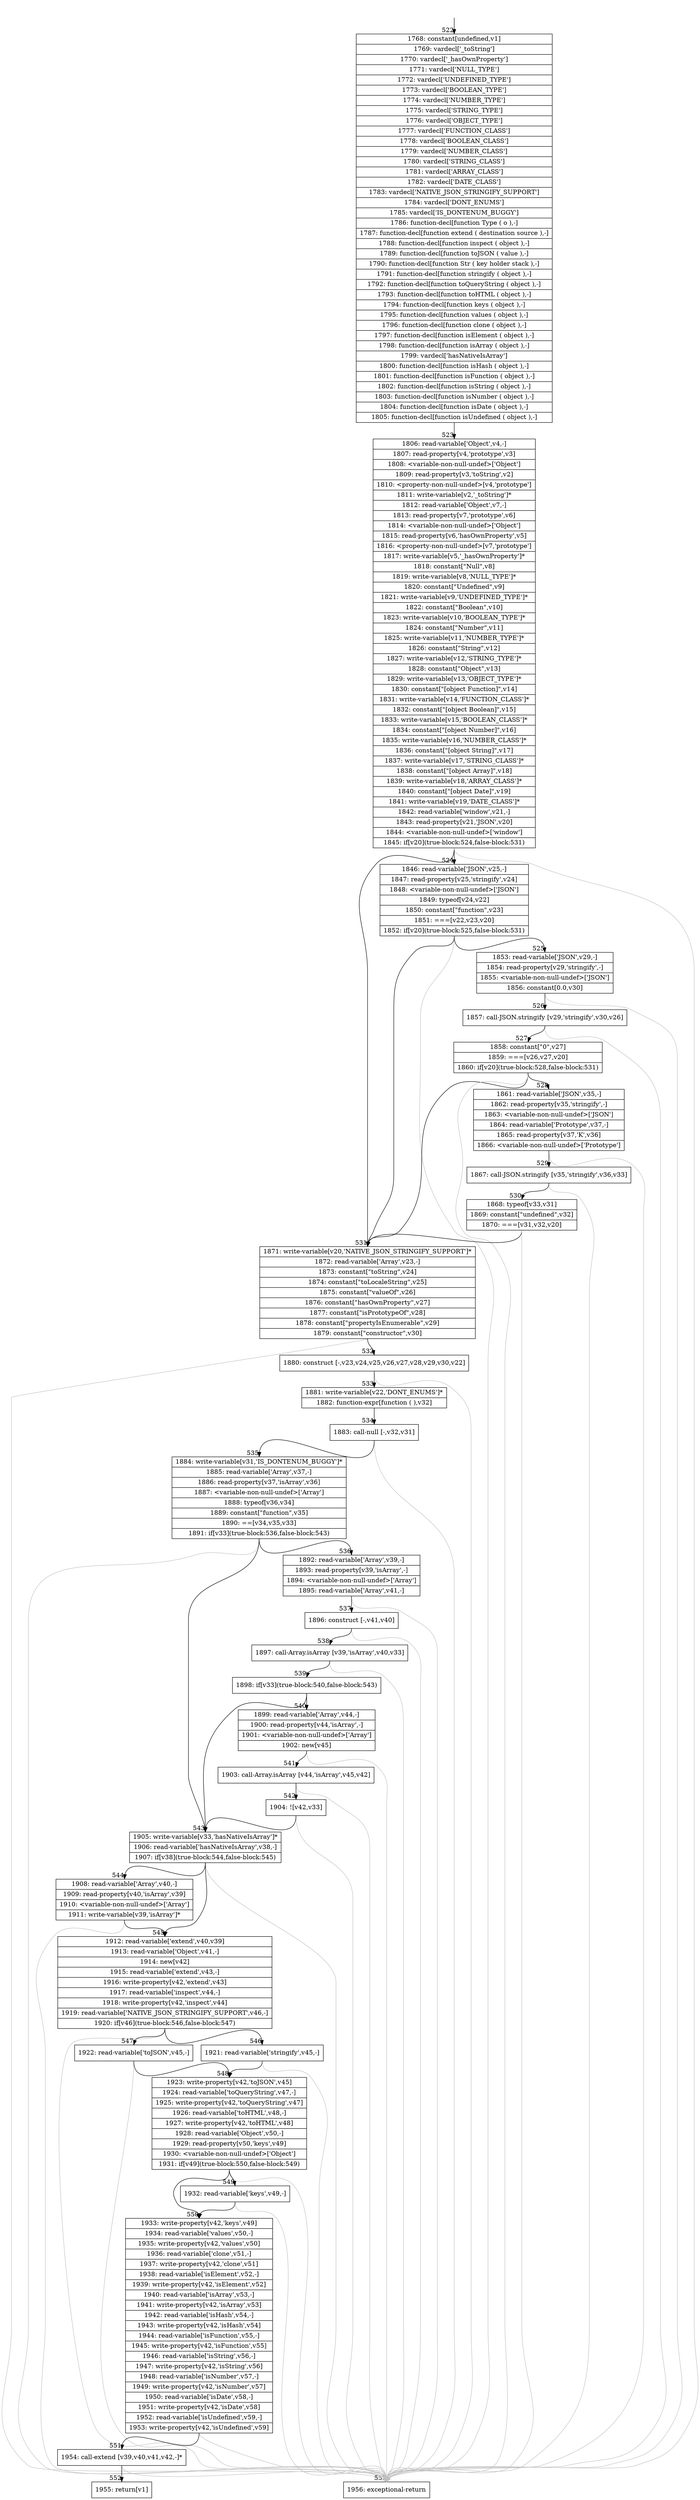 digraph {
rankdir="TD"
BB_entry18[shape=none,label=""];
BB_entry18 -> BB522 [tailport=s, headport=n, headlabel="    522"]
BB522 [shape=record label="{1768: constant[undefined,v1]|1769: vardecl['_toString']|1770: vardecl['_hasOwnProperty']|1771: vardecl['NULL_TYPE']|1772: vardecl['UNDEFINED_TYPE']|1773: vardecl['BOOLEAN_TYPE']|1774: vardecl['NUMBER_TYPE']|1775: vardecl['STRING_TYPE']|1776: vardecl['OBJECT_TYPE']|1777: vardecl['FUNCTION_CLASS']|1778: vardecl['BOOLEAN_CLASS']|1779: vardecl['NUMBER_CLASS']|1780: vardecl['STRING_CLASS']|1781: vardecl['ARRAY_CLASS']|1782: vardecl['DATE_CLASS']|1783: vardecl['NATIVE_JSON_STRINGIFY_SUPPORT']|1784: vardecl['DONT_ENUMS']|1785: vardecl['IS_DONTENUM_BUGGY']|1786: function-decl[function Type ( o ),-]|1787: function-decl[function extend ( destination source ),-]|1788: function-decl[function inspect ( object ),-]|1789: function-decl[function toJSON ( value ),-]|1790: function-decl[function Str ( key holder stack ),-]|1791: function-decl[function stringify ( object ),-]|1792: function-decl[function toQueryString ( object ),-]|1793: function-decl[function toHTML ( object ),-]|1794: function-decl[function keys ( object ),-]|1795: function-decl[function values ( object ),-]|1796: function-decl[function clone ( object ),-]|1797: function-decl[function isElement ( object ),-]|1798: function-decl[function isArray ( object ),-]|1799: vardecl['hasNativeIsArray']|1800: function-decl[function isHash ( object ),-]|1801: function-decl[function isFunction ( object ),-]|1802: function-decl[function isString ( object ),-]|1803: function-decl[function isNumber ( object ),-]|1804: function-decl[function isDate ( object ),-]|1805: function-decl[function isUndefined ( object ),-]}" ] 
BB522 -> BB523 [tailport=s, headport=n, headlabel="      523"]
BB523 [shape=record label="{1806: read-variable['Object',v4,-]|1807: read-property[v4,'prototype',v3]|1808: \<variable-non-null-undef\>['Object']|1809: read-property[v3,'toString',v2]|1810: \<property-non-null-undef\>[v4,'prototype']|1811: write-variable[v2,'_toString']*|1812: read-variable['Object',v7,-]|1813: read-property[v7,'prototype',v6]|1814: \<variable-non-null-undef\>['Object']|1815: read-property[v6,'hasOwnProperty',v5]|1816: \<property-non-null-undef\>[v7,'prototype']|1817: write-variable[v5,'_hasOwnProperty']*|1818: constant[\"Null\",v8]|1819: write-variable[v8,'NULL_TYPE']*|1820: constant[\"Undefined\",v9]|1821: write-variable[v9,'UNDEFINED_TYPE']*|1822: constant[\"Boolean\",v10]|1823: write-variable[v10,'BOOLEAN_TYPE']*|1824: constant[\"Number\",v11]|1825: write-variable[v11,'NUMBER_TYPE']*|1826: constant[\"String\",v12]|1827: write-variable[v12,'STRING_TYPE']*|1828: constant[\"Object\",v13]|1829: write-variable[v13,'OBJECT_TYPE']*|1830: constant[\"[object Function]\",v14]|1831: write-variable[v14,'FUNCTION_CLASS']*|1832: constant[\"[object Boolean]\",v15]|1833: write-variable[v15,'BOOLEAN_CLASS']*|1834: constant[\"[object Number]\",v16]|1835: write-variable[v16,'NUMBER_CLASS']*|1836: constant[\"[object String]\",v17]|1837: write-variable[v17,'STRING_CLASS']*|1838: constant[\"[object Array]\",v18]|1839: write-variable[v18,'ARRAY_CLASS']*|1840: constant[\"[object Date]\",v19]|1841: write-variable[v19,'DATE_CLASS']*|1842: read-variable['window',v21,-]|1843: read-property[v21,'JSON',v20]|1844: \<variable-non-null-undef\>['window']|1845: if[v20](true-block:524,false-block:531)}" ] 
BB523 -> BB531 [tailport=s, headport=n, headlabel="      531"]
BB523 -> BB524 [tailport=s, headport=n, headlabel="      524"]
BB523 -> BB553 [tailport=s, headport=n, color=gray, headlabel="      553"]
BB524 [shape=record label="{1846: read-variable['JSON',v25,-]|1847: read-property[v25,'stringify',v24]|1848: \<variable-non-null-undef\>['JSON']|1849: typeof[v24,v22]|1850: constant[\"function\",v23]|1851: ===[v22,v23,v20]|1852: if[v20](true-block:525,false-block:531)}" ] 
BB524 -> BB531 [tailport=s, headport=n]
BB524 -> BB525 [tailport=s, headport=n, headlabel="      525"]
BB524 -> BB553 [tailport=s, headport=n, color=gray]
BB525 [shape=record label="{1853: read-variable['JSON',v29,-]|1854: read-property[v29,'stringify',-]|1855: \<variable-non-null-undef\>['JSON']|1856: constant[0.0,v30]}" ] 
BB525 -> BB526 [tailport=s, headport=n, headlabel="      526"]
BB525 -> BB553 [tailport=s, headport=n, color=gray]
BB526 [shape=record label="{1857: call-JSON.stringify [v29,'stringify',v30,v26]}" ] 
BB526 -> BB527 [tailport=s, headport=n, headlabel="      527"]
BB526 -> BB553 [tailport=s, headport=n, color=gray]
BB527 [shape=record label="{1858: constant[\"0\",v27]|1859: ===[v26,v27,v20]|1860: if[v20](true-block:528,false-block:531)}" ] 
BB527 -> BB531 [tailport=s, headport=n]
BB527 -> BB528 [tailport=s, headport=n, headlabel="      528"]
BB527 -> BB553 [tailport=s, headport=n, color=gray]
BB528 [shape=record label="{1861: read-variable['JSON',v35,-]|1862: read-property[v35,'stringify',-]|1863: \<variable-non-null-undef\>['JSON']|1864: read-variable['Prototype',v37,-]|1865: read-property[v37,'K',v36]|1866: \<variable-non-null-undef\>['Prototype']}" ] 
BB528 -> BB529 [tailport=s, headport=n, headlabel="      529"]
BB528 -> BB553 [tailport=s, headport=n, color=gray]
BB529 [shape=record label="{1867: call-JSON.stringify [v35,'stringify',v36,v33]}" ] 
BB529 -> BB530 [tailport=s, headport=n, headlabel="      530"]
BB529 -> BB553 [tailport=s, headport=n, color=gray]
BB530 [shape=record label="{1868: typeof[v33,v31]|1869: constant[\"undefined\",v32]|1870: ===[v31,v32,v20]}" ] 
BB530 -> BB531 [tailport=s, headport=n]
BB530 -> BB553 [tailport=s, headport=n, color=gray]
BB531 [shape=record label="{1871: write-variable[v20,'NATIVE_JSON_STRINGIFY_SUPPORT']*|1872: read-variable['Array',v23,-]|1873: constant[\"toString\",v24]|1874: constant[\"toLocaleString\",v25]|1875: constant[\"valueOf\",v26]|1876: constant[\"hasOwnProperty\",v27]|1877: constant[\"isPrototypeOf\",v28]|1878: constant[\"propertyIsEnumerable\",v29]|1879: constant[\"constructor\",v30]}" ] 
BB531 -> BB532 [tailport=s, headport=n, headlabel="      532"]
BB531 -> BB553 [tailport=s, headport=n, color=gray]
BB532 [shape=record label="{1880: construct [-,v23,v24,v25,v26,v27,v28,v29,v30,v22]}" ] 
BB532 -> BB533 [tailport=s, headport=n, headlabel="      533"]
BB532 -> BB553 [tailport=s, headport=n, color=gray]
BB533 [shape=record label="{1881: write-variable[v22,'DONT_ENUMS']*|1882: function-expr[function ( ),v32]}" ] 
BB533 -> BB534 [tailport=s, headport=n, headlabel="      534"]
BB534 [shape=record label="{1883: call-null [-,v32,v31]}" ] 
BB534 -> BB535 [tailport=s, headport=n, headlabel="      535"]
BB534 -> BB553 [tailport=s, headport=n, color=gray]
BB535 [shape=record label="{1884: write-variable[v31,'IS_DONTENUM_BUGGY']*|1885: read-variable['Array',v37,-]|1886: read-property[v37,'isArray',v36]|1887: \<variable-non-null-undef\>['Array']|1888: typeof[v36,v34]|1889: constant[\"function\",v35]|1890: ==[v34,v35,v33]|1891: if[v33](true-block:536,false-block:543)}" ] 
BB535 -> BB543 [tailport=s, headport=n, headlabel="      543"]
BB535 -> BB536 [tailport=s, headport=n, headlabel="      536"]
BB535 -> BB553 [tailport=s, headport=n, color=gray]
BB536 [shape=record label="{1892: read-variable['Array',v39,-]|1893: read-property[v39,'isArray',-]|1894: \<variable-non-null-undef\>['Array']|1895: read-variable['Array',v41,-]}" ] 
BB536 -> BB537 [tailport=s, headport=n, headlabel="      537"]
BB536 -> BB553 [tailport=s, headport=n, color=gray]
BB537 [shape=record label="{1896: construct [-,v41,v40]}" ] 
BB537 -> BB538 [tailport=s, headport=n, headlabel="      538"]
BB537 -> BB553 [tailport=s, headport=n, color=gray]
BB538 [shape=record label="{1897: call-Array.isArray [v39,'isArray',v40,v33]}" ] 
BB538 -> BB539 [tailport=s, headport=n, headlabel="      539"]
BB538 -> BB553 [tailport=s, headport=n, color=gray]
BB539 [shape=record label="{1898: if[v33](true-block:540,false-block:543)}" ] 
BB539 -> BB543 [tailport=s, headport=n]
BB539 -> BB540 [tailport=s, headport=n, headlabel="      540"]
BB540 [shape=record label="{1899: read-variable['Array',v44,-]|1900: read-property[v44,'isArray',-]|1901: \<variable-non-null-undef\>['Array']|1902: new[v45]}" ] 
BB540 -> BB541 [tailport=s, headport=n, headlabel="      541"]
BB540 -> BB553 [tailport=s, headport=n, color=gray]
BB541 [shape=record label="{1903: call-Array.isArray [v44,'isArray',v45,v42]}" ] 
BB541 -> BB542 [tailport=s, headport=n, headlabel="      542"]
BB541 -> BB553 [tailport=s, headport=n, color=gray]
BB542 [shape=record label="{1904: ![v42,v33]}" ] 
BB542 -> BB543 [tailport=s, headport=n]
BB542 -> BB553 [tailport=s, headport=n, color=gray]
BB543 [shape=record label="{1905: write-variable[v33,'hasNativeIsArray']*|1906: read-variable['hasNativeIsArray',v38,-]|1907: if[v38](true-block:544,false-block:545)}" ] 
BB543 -> BB544 [tailport=s, headport=n, headlabel="      544"]
BB543 -> BB545 [tailport=s, headport=n, headlabel="      545"]
BB543 -> BB553 [tailport=s, headport=n, color=gray]
BB544 [shape=record label="{1908: read-variable['Array',v40,-]|1909: read-property[v40,'isArray',v39]|1910: \<variable-non-null-undef\>['Array']|1911: write-variable[v39,'isArray']*}" ] 
BB544 -> BB545 [tailport=s, headport=n]
BB544 -> BB553 [tailport=s, headport=n, color=gray]
BB545 [shape=record label="{1912: read-variable['extend',v40,v39]|1913: read-variable['Object',v41,-]|1914: new[v42]|1915: read-variable['extend',v43,-]|1916: write-property[v42,'extend',v43]|1917: read-variable['inspect',v44,-]|1918: write-property[v42,'inspect',v44]|1919: read-variable['NATIVE_JSON_STRINGIFY_SUPPORT',v46,-]|1920: if[v46](true-block:546,false-block:547)}" ] 
BB545 -> BB546 [tailport=s, headport=n, headlabel="      546"]
BB545 -> BB547 [tailport=s, headport=n, headlabel="      547"]
BB545 -> BB553 [tailport=s, headport=n, color=gray]
BB546 [shape=record label="{1921: read-variable['stringify',v45,-]}" ] 
BB546 -> BB548 [tailport=s, headport=n, headlabel="      548"]
BB546 -> BB553 [tailport=s, headport=n, color=gray]
BB547 [shape=record label="{1922: read-variable['toJSON',v45,-]}" ] 
BB547 -> BB548 [tailport=s, headport=n]
BB547 -> BB553 [tailport=s, headport=n, color=gray]
BB548 [shape=record label="{1923: write-property[v42,'toJSON',v45]|1924: read-variable['toQueryString',v47,-]|1925: write-property[v42,'toQueryString',v47]|1926: read-variable['toHTML',v48,-]|1927: write-property[v42,'toHTML',v48]|1928: read-variable['Object',v50,-]|1929: read-property[v50,'keys',v49]|1930: \<variable-non-null-undef\>['Object']|1931: if[v49](true-block:550,false-block:549)}" ] 
BB548 -> BB550 [tailport=s, headport=n, headlabel="      550"]
BB548 -> BB549 [tailport=s, headport=n, headlabel="      549"]
BB548 -> BB553 [tailport=s, headport=n, color=gray]
BB549 [shape=record label="{1932: read-variable['keys',v49,-]}" ] 
BB549 -> BB550 [tailport=s, headport=n]
BB549 -> BB553 [tailport=s, headport=n, color=gray]
BB550 [shape=record label="{1933: write-property[v42,'keys',v49]|1934: read-variable['values',v50,-]|1935: write-property[v42,'values',v50]|1936: read-variable['clone',v51,-]|1937: write-property[v42,'clone',v51]|1938: read-variable['isElement',v52,-]|1939: write-property[v42,'isElement',v52]|1940: read-variable['isArray',v53,-]|1941: write-property[v42,'isArray',v53]|1942: read-variable['isHash',v54,-]|1943: write-property[v42,'isHash',v54]|1944: read-variable['isFunction',v55,-]|1945: write-property[v42,'isFunction',v55]|1946: read-variable['isString',v56,-]|1947: write-property[v42,'isString',v56]|1948: read-variable['isNumber',v57,-]|1949: write-property[v42,'isNumber',v57]|1950: read-variable['isDate',v58,-]|1951: write-property[v42,'isDate',v58]|1952: read-variable['isUndefined',v59,-]|1953: write-property[v42,'isUndefined',v59]}" ] 
BB550 -> BB551 [tailport=s, headport=n, headlabel="      551"]
BB550 -> BB553 [tailport=s, headport=n, color=gray]
BB551 [shape=record label="{1954: call-extend [v39,v40,v41,v42,-]*}" ] 
BB551 -> BB552 [tailport=s, headport=n, headlabel="      552"]
BB551 -> BB553 [tailport=s, headport=n, color=gray]
BB552 [shape=record label="{1955: return[v1]}" ] 
BB553 [shape=record label="{1956: exceptional-return}" ] 
//#$~ 366
}
